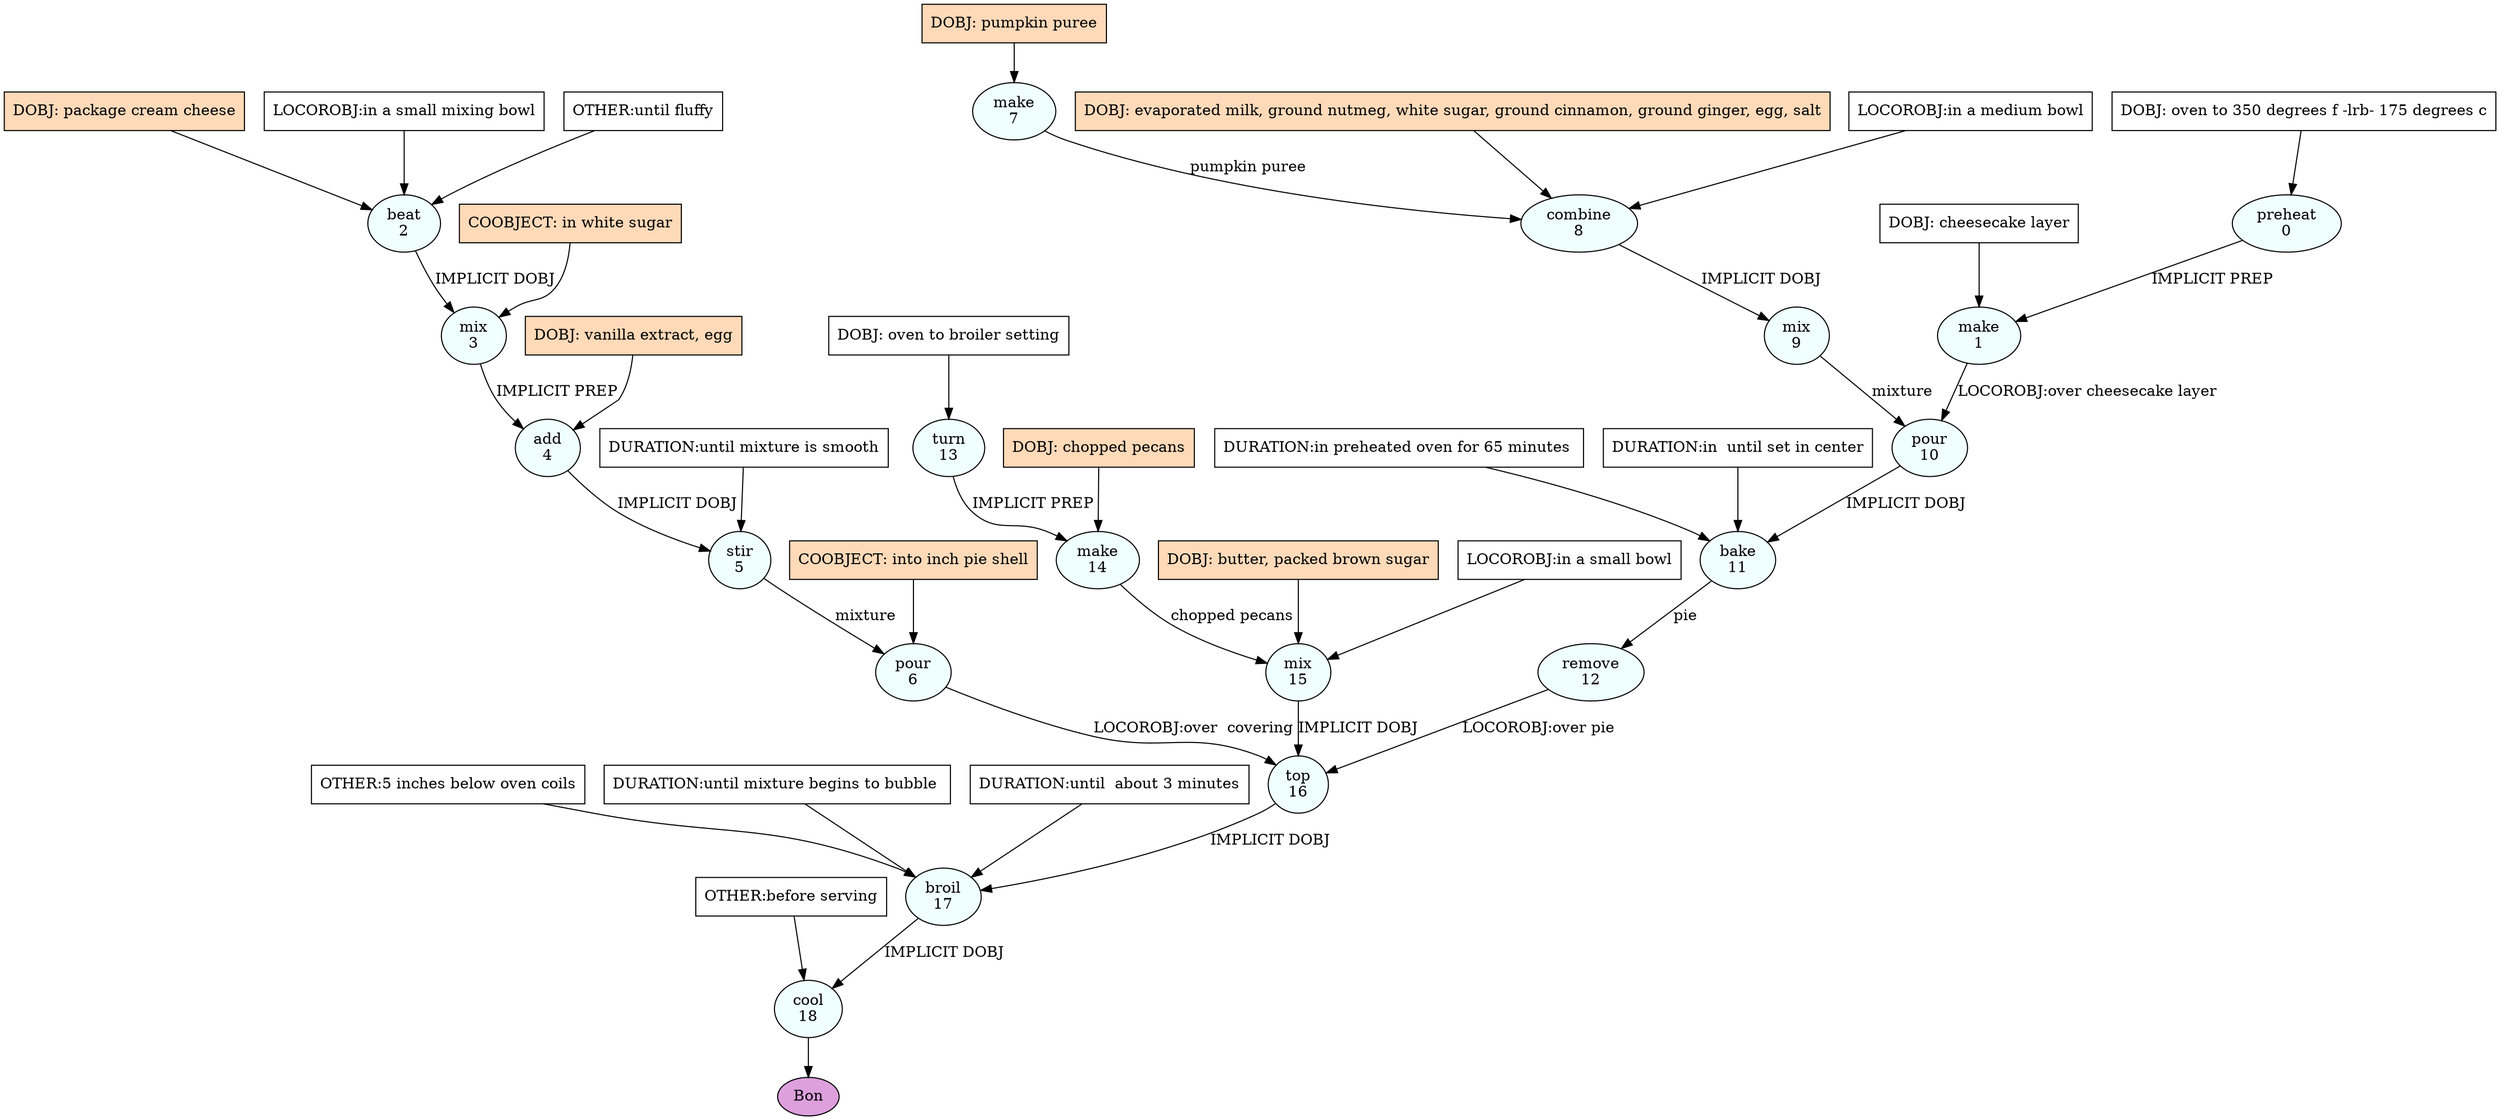 digraph recipe {
E0[label="preheat
0", shape=oval, style=filled, fillcolor=azure]
E1[label="make
1", shape=oval, style=filled, fillcolor=azure]
E2[label="beat
2", shape=oval, style=filled, fillcolor=azure]
E3[label="mix
3", shape=oval, style=filled, fillcolor=azure]
E4[label="add
4", shape=oval, style=filled, fillcolor=azure]
E5[label="stir
5", shape=oval, style=filled, fillcolor=azure]
E6[label="pour
6", shape=oval, style=filled, fillcolor=azure]
E7[label="make
7", shape=oval, style=filled, fillcolor=azure]
E8[label="combine
8", shape=oval, style=filled, fillcolor=azure]
E9[label="mix
9", shape=oval, style=filled, fillcolor=azure]
E10[label="pour
10", shape=oval, style=filled, fillcolor=azure]
E11[label="bake
11", shape=oval, style=filled, fillcolor=azure]
E12[label="remove
12", shape=oval, style=filled, fillcolor=azure]
E13[label="turn
13", shape=oval, style=filled, fillcolor=azure]
E14[label="make
14", shape=oval, style=filled, fillcolor=azure]
E15[label="mix
15", shape=oval, style=filled, fillcolor=azure]
E16[label="top
16", shape=oval, style=filled, fillcolor=azure]
E17[label="broil
17", shape=oval, style=filled, fillcolor=azure]
E18[label="cool
18", shape=oval, style=filled, fillcolor=azure]
D2[label="DOBJ: package cream cheese", shape=box, style=filled, fillcolor=peachpuff]
D2 -> E2
P2_0[label="LOCOROBJ:in a small mixing bowl", shape=box, style=filled, fillcolor=white]
P2_0 -> E2
P2_1[label="OTHER:until fluffy", shape=box, style=filled, fillcolor=white]
P2_1 -> E2
D0[label="DOBJ: oven to 350 degrees f -lrb- 175 degrees c", shape=box, style=filled, fillcolor=white]
D0 -> E0
D7[label="DOBJ: pumpkin puree", shape=box, style=filled, fillcolor=peachpuff]
D7 -> E7
D13[label="DOBJ: oven to broiler setting", shape=box, style=filled, fillcolor=white]
D13 -> E13
D1_0[label="DOBJ: cheesecake layer", shape=box, style=filled, fillcolor=white]
D1_0 -> E1
E0 -> E1 [label="IMPLICIT PREP"]
E2 -> E3 [label="IMPLICIT DOBJ"]
P3_0_ing[label="COOBJECT: in white sugar", shape=box, style=filled, fillcolor=peachpuff]
P3_0_ing -> E3
D4_ing[label="DOBJ: vanilla extract, egg", shape=box, style=filled, fillcolor=peachpuff]
D4_ing -> E4
E3 -> E4 [label="IMPLICIT PREP"]
E4 -> E5 [label="IMPLICIT DOBJ"]
P5_0_0[label="DURATION:until mixture is smooth", shape=box, style=filled, fillcolor=white]
P5_0_0 -> E5
E5 -> E6 [label="mixture"]
P6_0_ing[label="COOBJECT: into inch pie shell", shape=box, style=filled, fillcolor=peachpuff]
P6_0_ing -> E6
D8_ing[label="DOBJ: evaporated milk, ground nutmeg, white sugar, ground cinnamon, ground ginger, egg, salt", shape=box, style=filled, fillcolor=peachpuff]
D8_ing -> E8
E7 -> E8 [label="pumpkin puree "]
P8_0_0[label="LOCOROBJ:in a medium bowl", shape=box, style=filled, fillcolor=white]
P8_0_0 -> E8
E8 -> E9 [label="IMPLICIT DOBJ"]
E9 -> E10 [label="mixture"]
E1 -> E10 [label="LOCOROBJ:over cheesecake layer"]
E10 -> E11 [label="IMPLICIT DOBJ"]
P11_0_0[label="DURATION:in preheated oven for 65 minutes ", shape=box, style=filled, fillcolor=white]
P11_0_0 -> E11
P11_0_1[label="DURATION:in  until set in center", shape=box, style=filled, fillcolor=white]
P11_0_1 -> E11
E11 -> E12 [label="pie"]
D14_ing[label="DOBJ: chopped pecans", shape=box, style=filled, fillcolor=peachpuff]
D14_ing -> E14
E13 -> E14 [label="IMPLICIT PREP"]
D15_ing[label="DOBJ: butter, packed brown sugar", shape=box, style=filled, fillcolor=peachpuff]
D15_ing -> E15
E14 -> E15 [label="chopped pecans"]
P15_0_0[label="LOCOROBJ:in a small bowl", shape=box, style=filled, fillcolor=white]
P15_0_0 -> E15
E15 -> E16 [label="IMPLICIT DOBJ"]
E12 -> E16 [label="LOCOROBJ:over pie "]
E6 -> E16 [label="LOCOROBJ:over  covering"]
E16 -> E17 [label="IMPLICIT DOBJ"]
P17_0_0[label="OTHER:5 inches below oven coils", shape=box, style=filled, fillcolor=white]
P17_0_0 -> E17
P17_1_0[label="DURATION:until mixture begins to bubble ", shape=box, style=filled, fillcolor=white]
P17_1_0 -> E17
P17_1_1[label="DURATION:until  about 3 minutes", shape=box, style=filled, fillcolor=white]
P17_1_1 -> E17
E17 -> E18 [label="IMPLICIT DOBJ"]
P18_0_0[label="OTHER:before serving", shape=box, style=filled, fillcolor=white]
P18_0_0 -> E18
EOR[label="Bon", shape=oval, style=filled, fillcolor=plum]
E18 -> EOR
}

